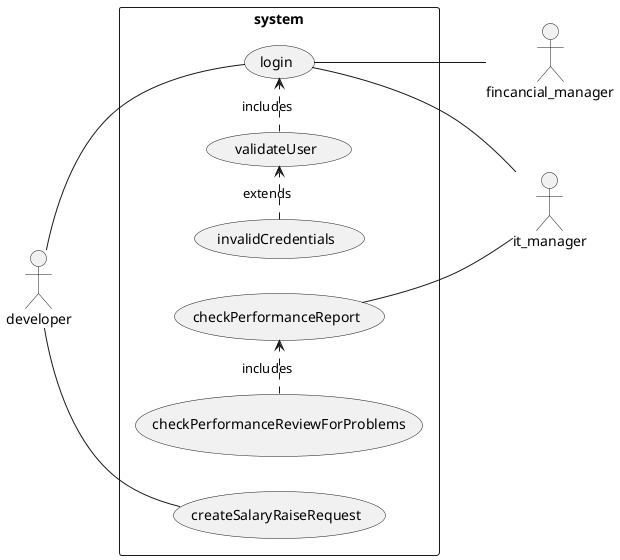 @startuml
left to right direction
'top to bottom direction
skinparam packageStyle rectangle
actor developer
actor it_manager
actor fincancial_manager
rectangle system {
  developer -- (login)
  (validateUser) .> (login) : includes
  (invalidCredentials) .> (validateUser) : extends
  (login) -- it_manager
  (login) -- fincancial_manager
  developer -- (createSalaryRaiseRequest)
  it_manager -- (checkPerformanceReport)
  (checkPerformanceReviewForProblems) .> (checkPerformanceReport) : includes
}
@enduml
